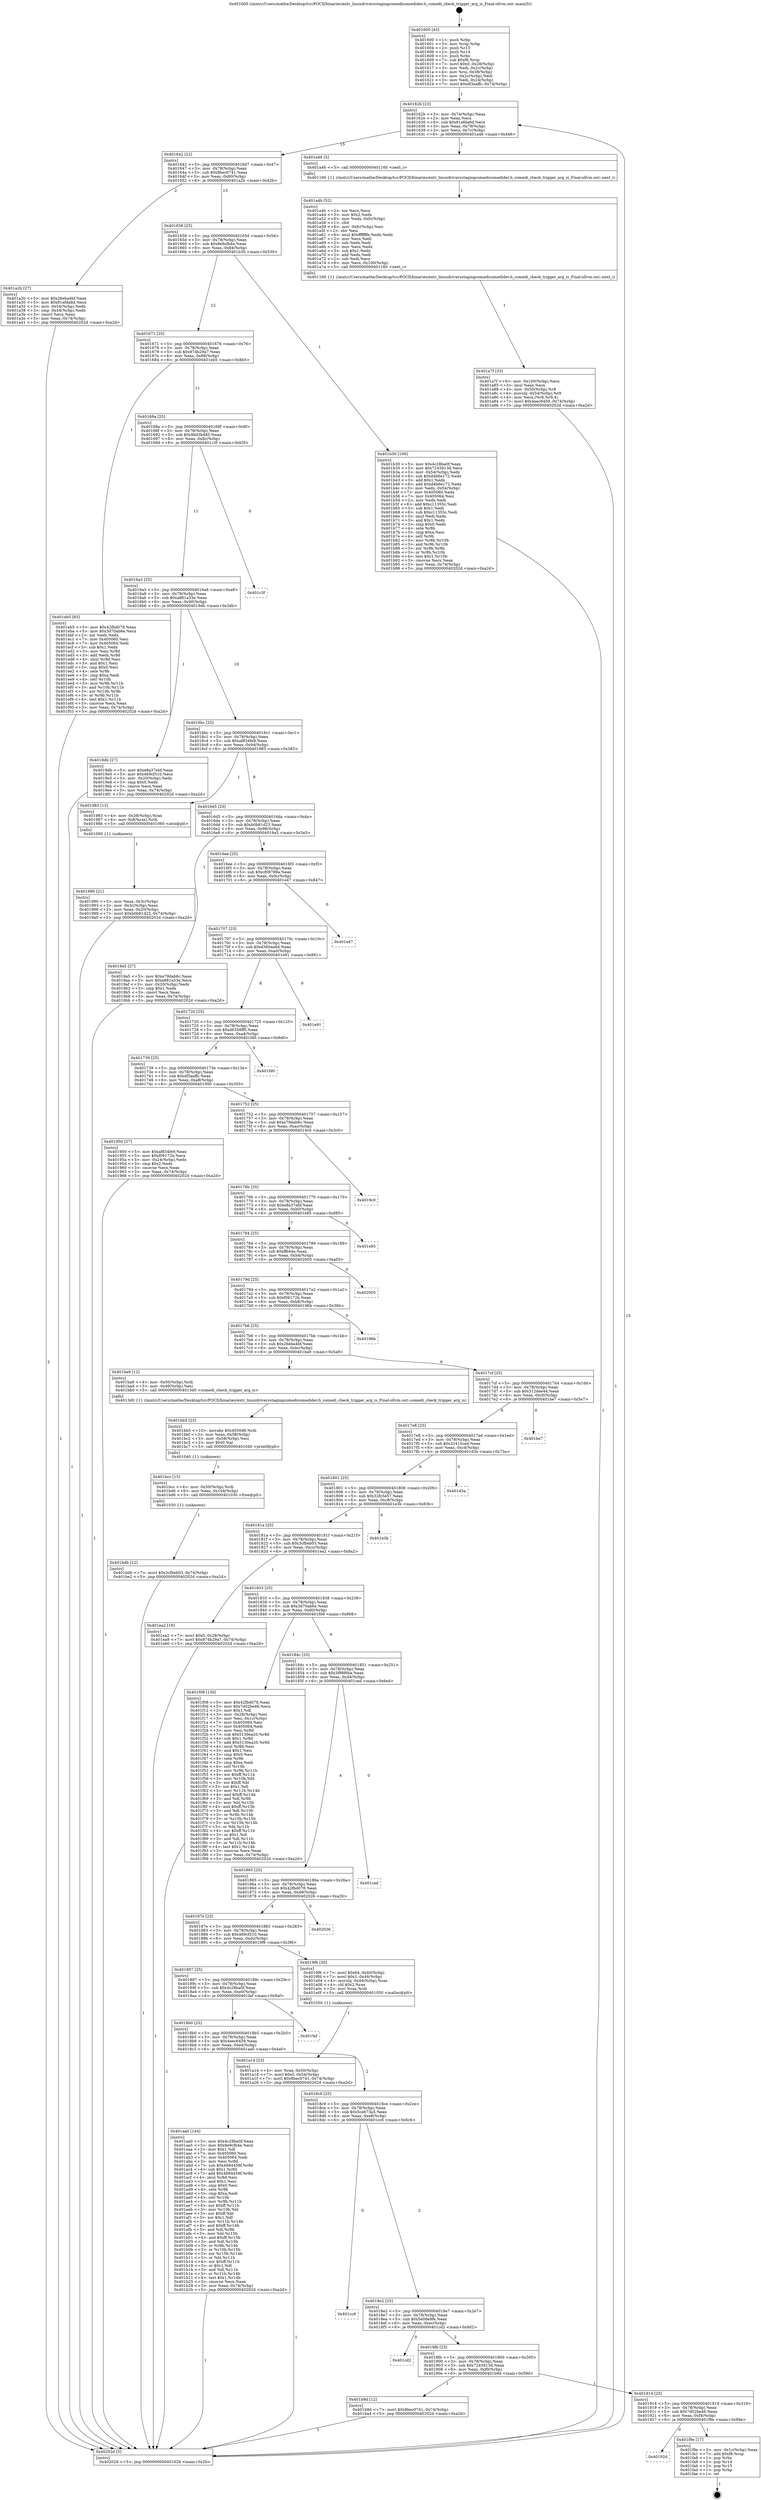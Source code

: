 digraph "0x401600" {
  label = "0x401600 (/mnt/c/Users/mathe/Desktop/tcc/POCII/binaries/extr_linuxdriversstagingcomedicomedidev.h_comedi_check_trigger_arg_is_Final-ollvm.out::main(0))"
  labelloc = "t"
  node[shape=record]

  Entry [label="",width=0.3,height=0.3,shape=circle,fillcolor=black,style=filled]
  "0x40162b" [label="{
     0x40162b [23]\l
     | [instrs]\l
     &nbsp;&nbsp;0x40162b \<+3\>: mov -0x74(%rbp),%eax\l
     &nbsp;&nbsp;0x40162e \<+2\>: mov %eax,%ecx\l
     &nbsp;&nbsp;0x401630 \<+6\>: sub $0x81efda8d,%ecx\l
     &nbsp;&nbsp;0x401636 \<+3\>: mov %eax,-0x78(%rbp)\l
     &nbsp;&nbsp;0x401639 \<+3\>: mov %ecx,-0x7c(%rbp)\l
     &nbsp;&nbsp;0x40163c \<+6\>: je 0000000000401a46 \<main+0x446\>\l
  }"]
  "0x401a46" [label="{
     0x401a46 [5]\l
     | [instrs]\l
     &nbsp;&nbsp;0x401a46 \<+5\>: call 0000000000401160 \<next_i\>\l
     | [calls]\l
     &nbsp;&nbsp;0x401160 \{1\} (/mnt/c/Users/mathe/Desktop/tcc/POCII/binaries/extr_linuxdriversstagingcomedicomedidev.h_comedi_check_trigger_arg_is_Final-ollvm.out::next_i)\l
  }"]
  "0x401642" [label="{
     0x401642 [22]\l
     | [instrs]\l
     &nbsp;&nbsp;0x401642 \<+5\>: jmp 0000000000401647 \<main+0x47\>\l
     &nbsp;&nbsp;0x401647 \<+3\>: mov -0x78(%rbp),%eax\l
     &nbsp;&nbsp;0x40164a \<+5\>: sub $0x8bec0741,%eax\l
     &nbsp;&nbsp;0x40164f \<+3\>: mov %eax,-0x80(%rbp)\l
     &nbsp;&nbsp;0x401652 \<+6\>: je 0000000000401a2b \<main+0x42b\>\l
  }"]
  Exit [label="",width=0.3,height=0.3,shape=circle,fillcolor=black,style=filled,peripheries=2]
  "0x401a2b" [label="{
     0x401a2b [27]\l
     | [instrs]\l
     &nbsp;&nbsp;0x401a2b \<+5\>: mov $0x26eba4bf,%eax\l
     &nbsp;&nbsp;0x401a30 \<+5\>: mov $0x81efda8d,%ecx\l
     &nbsp;&nbsp;0x401a35 \<+3\>: mov -0x54(%rbp),%edx\l
     &nbsp;&nbsp;0x401a38 \<+3\>: cmp -0x44(%rbp),%edx\l
     &nbsp;&nbsp;0x401a3b \<+3\>: cmovl %ecx,%eax\l
     &nbsp;&nbsp;0x401a3e \<+3\>: mov %eax,-0x74(%rbp)\l
     &nbsp;&nbsp;0x401a41 \<+5\>: jmp 000000000040202d \<main+0xa2d\>\l
  }"]
  "0x401658" [label="{
     0x401658 [25]\l
     | [instrs]\l
     &nbsp;&nbsp;0x401658 \<+5\>: jmp 000000000040165d \<main+0x5d\>\l
     &nbsp;&nbsp;0x40165d \<+3\>: mov -0x78(%rbp),%eax\l
     &nbsp;&nbsp;0x401660 \<+5\>: sub $0x8e9cfb4e,%eax\l
     &nbsp;&nbsp;0x401665 \<+6\>: mov %eax,-0x84(%rbp)\l
     &nbsp;&nbsp;0x40166b \<+6\>: je 0000000000401b30 \<main+0x530\>\l
  }"]
  "0x40192d" [label="{
     0x40192d\l
  }", style=dashed]
  "0x401b30" [label="{
     0x401b30 [109]\l
     | [instrs]\l
     &nbsp;&nbsp;0x401b30 \<+5\>: mov $0x4c28ba0f,%eax\l
     &nbsp;&nbsp;0x401b35 \<+5\>: mov $0x7245813d,%ecx\l
     &nbsp;&nbsp;0x401b3a \<+3\>: mov -0x54(%rbp),%edx\l
     &nbsp;&nbsp;0x401b3d \<+6\>: sub $0xd4b6e172,%edx\l
     &nbsp;&nbsp;0x401b43 \<+3\>: add $0x1,%edx\l
     &nbsp;&nbsp;0x401b46 \<+6\>: add $0xd4b6e172,%edx\l
     &nbsp;&nbsp;0x401b4c \<+3\>: mov %edx,-0x54(%rbp)\l
     &nbsp;&nbsp;0x401b4f \<+7\>: mov 0x405060,%edx\l
     &nbsp;&nbsp;0x401b56 \<+7\>: mov 0x405064,%esi\l
     &nbsp;&nbsp;0x401b5d \<+2\>: mov %edx,%edi\l
     &nbsp;&nbsp;0x401b5f \<+6\>: add $0xc11355c,%edi\l
     &nbsp;&nbsp;0x401b65 \<+3\>: sub $0x1,%edi\l
     &nbsp;&nbsp;0x401b68 \<+6\>: sub $0xc11355c,%edi\l
     &nbsp;&nbsp;0x401b6e \<+3\>: imul %edi,%edx\l
     &nbsp;&nbsp;0x401b71 \<+3\>: and $0x1,%edx\l
     &nbsp;&nbsp;0x401b74 \<+3\>: cmp $0x0,%edx\l
     &nbsp;&nbsp;0x401b77 \<+4\>: sete %r8b\l
     &nbsp;&nbsp;0x401b7b \<+3\>: cmp $0xa,%esi\l
     &nbsp;&nbsp;0x401b7e \<+4\>: setl %r9b\l
     &nbsp;&nbsp;0x401b82 \<+3\>: mov %r8b,%r10b\l
     &nbsp;&nbsp;0x401b85 \<+3\>: and %r9b,%r10b\l
     &nbsp;&nbsp;0x401b88 \<+3\>: xor %r9b,%r8b\l
     &nbsp;&nbsp;0x401b8b \<+3\>: or %r8b,%r10b\l
     &nbsp;&nbsp;0x401b8e \<+4\>: test $0x1,%r10b\l
     &nbsp;&nbsp;0x401b92 \<+3\>: cmovne %ecx,%eax\l
     &nbsp;&nbsp;0x401b95 \<+3\>: mov %eax,-0x74(%rbp)\l
     &nbsp;&nbsp;0x401b98 \<+5\>: jmp 000000000040202d \<main+0xa2d\>\l
  }"]
  "0x401671" [label="{
     0x401671 [25]\l
     | [instrs]\l
     &nbsp;&nbsp;0x401671 \<+5\>: jmp 0000000000401676 \<main+0x76\>\l
     &nbsp;&nbsp;0x401676 \<+3\>: mov -0x78(%rbp),%eax\l
     &nbsp;&nbsp;0x401679 \<+5\>: sub $0x974b29a7,%eax\l
     &nbsp;&nbsp;0x40167e \<+6\>: mov %eax,-0x88(%rbp)\l
     &nbsp;&nbsp;0x401684 \<+6\>: je 0000000000401eb5 \<main+0x8b5\>\l
  }"]
  "0x401f9e" [label="{
     0x401f9e [17]\l
     | [instrs]\l
     &nbsp;&nbsp;0x401f9e \<+3\>: mov -0x1c(%rbp),%eax\l
     &nbsp;&nbsp;0x401fa1 \<+7\>: add $0xf8,%rsp\l
     &nbsp;&nbsp;0x401fa8 \<+1\>: pop %rbx\l
     &nbsp;&nbsp;0x401fa9 \<+2\>: pop %r14\l
     &nbsp;&nbsp;0x401fab \<+2\>: pop %r15\l
     &nbsp;&nbsp;0x401fad \<+1\>: pop %rbp\l
     &nbsp;&nbsp;0x401fae \<+1\>: ret\l
  }"]
  "0x401eb5" [label="{
     0x401eb5 [83]\l
     | [instrs]\l
     &nbsp;&nbsp;0x401eb5 \<+5\>: mov $0x42fbd078,%eax\l
     &nbsp;&nbsp;0x401eba \<+5\>: mov $0x3d70ab6e,%ecx\l
     &nbsp;&nbsp;0x401ebf \<+2\>: xor %edx,%edx\l
     &nbsp;&nbsp;0x401ec1 \<+7\>: mov 0x405060,%esi\l
     &nbsp;&nbsp;0x401ec8 \<+7\>: mov 0x405064,%edi\l
     &nbsp;&nbsp;0x401ecf \<+3\>: sub $0x1,%edx\l
     &nbsp;&nbsp;0x401ed2 \<+3\>: mov %esi,%r8d\l
     &nbsp;&nbsp;0x401ed5 \<+3\>: add %edx,%r8d\l
     &nbsp;&nbsp;0x401ed8 \<+4\>: imul %r8d,%esi\l
     &nbsp;&nbsp;0x401edc \<+3\>: and $0x1,%esi\l
     &nbsp;&nbsp;0x401edf \<+3\>: cmp $0x0,%esi\l
     &nbsp;&nbsp;0x401ee2 \<+4\>: sete %r9b\l
     &nbsp;&nbsp;0x401ee6 \<+3\>: cmp $0xa,%edi\l
     &nbsp;&nbsp;0x401ee9 \<+4\>: setl %r10b\l
     &nbsp;&nbsp;0x401eed \<+3\>: mov %r9b,%r11b\l
     &nbsp;&nbsp;0x401ef0 \<+3\>: and %r10b,%r11b\l
     &nbsp;&nbsp;0x401ef3 \<+3\>: xor %r10b,%r9b\l
     &nbsp;&nbsp;0x401ef6 \<+3\>: or %r9b,%r11b\l
     &nbsp;&nbsp;0x401ef9 \<+4\>: test $0x1,%r11b\l
     &nbsp;&nbsp;0x401efd \<+3\>: cmovne %ecx,%eax\l
     &nbsp;&nbsp;0x401f00 \<+3\>: mov %eax,-0x74(%rbp)\l
     &nbsp;&nbsp;0x401f03 \<+5\>: jmp 000000000040202d \<main+0xa2d\>\l
  }"]
  "0x40168a" [label="{
     0x40168a [25]\l
     | [instrs]\l
     &nbsp;&nbsp;0x40168a \<+5\>: jmp 000000000040168f \<main+0x8f\>\l
     &nbsp;&nbsp;0x40168f \<+3\>: mov -0x78(%rbp),%eax\l
     &nbsp;&nbsp;0x401692 \<+5\>: sub $0x9bd3b485,%eax\l
     &nbsp;&nbsp;0x401697 \<+6\>: mov %eax,-0x8c(%rbp)\l
     &nbsp;&nbsp;0x40169d \<+6\>: je 0000000000401c3f \<main+0x63f\>\l
  }"]
  "0x401bdb" [label="{
     0x401bdb [12]\l
     | [instrs]\l
     &nbsp;&nbsp;0x401bdb \<+7\>: movl $0x3cfbeb03,-0x74(%rbp)\l
     &nbsp;&nbsp;0x401be2 \<+5\>: jmp 000000000040202d \<main+0xa2d\>\l
  }"]
  "0x401c3f" [label="{
     0x401c3f\l
  }", style=dashed]
  "0x4016a3" [label="{
     0x4016a3 [25]\l
     | [instrs]\l
     &nbsp;&nbsp;0x4016a3 \<+5\>: jmp 00000000004016a8 \<main+0xa8\>\l
     &nbsp;&nbsp;0x4016a8 \<+3\>: mov -0x78(%rbp),%eax\l
     &nbsp;&nbsp;0x4016ab \<+5\>: sub $0xa881a33e,%eax\l
     &nbsp;&nbsp;0x4016b0 \<+6\>: mov %eax,-0x90(%rbp)\l
     &nbsp;&nbsp;0x4016b6 \<+6\>: je 00000000004019db \<main+0x3db\>\l
  }"]
  "0x401bcc" [label="{
     0x401bcc [15]\l
     | [instrs]\l
     &nbsp;&nbsp;0x401bcc \<+4\>: mov -0x50(%rbp),%rdi\l
     &nbsp;&nbsp;0x401bd0 \<+6\>: mov %eax,-0x104(%rbp)\l
     &nbsp;&nbsp;0x401bd6 \<+5\>: call 0000000000401030 \<free@plt\>\l
     | [calls]\l
     &nbsp;&nbsp;0x401030 \{1\} (unknown)\l
  }"]
  "0x4019db" [label="{
     0x4019db [27]\l
     | [instrs]\l
     &nbsp;&nbsp;0x4019db \<+5\>: mov $0xe8a37ebf,%eax\l
     &nbsp;&nbsp;0x4019e0 \<+5\>: mov $0x469cf310,%ecx\l
     &nbsp;&nbsp;0x4019e5 \<+3\>: mov -0x20(%rbp),%edx\l
     &nbsp;&nbsp;0x4019e8 \<+3\>: cmp $0x0,%edx\l
     &nbsp;&nbsp;0x4019eb \<+3\>: cmove %ecx,%eax\l
     &nbsp;&nbsp;0x4019ee \<+3\>: mov %eax,-0x74(%rbp)\l
     &nbsp;&nbsp;0x4019f1 \<+5\>: jmp 000000000040202d \<main+0xa2d\>\l
  }"]
  "0x4016bc" [label="{
     0x4016bc [25]\l
     | [instrs]\l
     &nbsp;&nbsp;0x4016bc \<+5\>: jmp 00000000004016c1 \<main+0xc1\>\l
     &nbsp;&nbsp;0x4016c1 \<+3\>: mov -0x78(%rbp),%eax\l
     &nbsp;&nbsp;0x4016c4 \<+5\>: sub $0xaf834fe9,%eax\l
     &nbsp;&nbsp;0x4016c9 \<+6\>: mov %eax,-0x94(%rbp)\l
     &nbsp;&nbsp;0x4016cf \<+6\>: je 0000000000401983 \<main+0x383\>\l
  }"]
  "0x401bb5" [label="{
     0x401bb5 [23]\l
     | [instrs]\l
     &nbsp;&nbsp;0x401bb5 \<+10\>: movabs $0x4030d6,%rdi\l
     &nbsp;&nbsp;0x401bbf \<+3\>: mov %eax,-0x58(%rbp)\l
     &nbsp;&nbsp;0x401bc2 \<+3\>: mov -0x58(%rbp),%esi\l
     &nbsp;&nbsp;0x401bc5 \<+2\>: mov $0x0,%al\l
     &nbsp;&nbsp;0x401bc7 \<+5\>: call 0000000000401040 \<printf@plt\>\l
     | [calls]\l
     &nbsp;&nbsp;0x401040 \{1\} (unknown)\l
  }"]
  "0x401983" [label="{
     0x401983 [13]\l
     | [instrs]\l
     &nbsp;&nbsp;0x401983 \<+4\>: mov -0x38(%rbp),%rax\l
     &nbsp;&nbsp;0x401987 \<+4\>: mov 0x8(%rax),%rdi\l
     &nbsp;&nbsp;0x40198b \<+5\>: call 0000000000401060 \<atoi@plt\>\l
     | [calls]\l
     &nbsp;&nbsp;0x401060 \{1\} (unknown)\l
  }"]
  "0x4016d5" [label="{
     0x4016d5 [25]\l
     | [instrs]\l
     &nbsp;&nbsp;0x4016d5 \<+5\>: jmp 00000000004016da \<main+0xda\>\l
     &nbsp;&nbsp;0x4016da \<+3\>: mov -0x78(%rbp),%eax\l
     &nbsp;&nbsp;0x4016dd \<+5\>: sub $0xb0b81d23,%eax\l
     &nbsp;&nbsp;0x4016e2 \<+6\>: mov %eax,-0x98(%rbp)\l
     &nbsp;&nbsp;0x4016e8 \<+6\>: je 00000000004019a5 \<main+0x3a5\>\l
  }"]
  "0x401914" [label="{
     0x401914 [25]\l
     | [instrs]\l
     &nbsp;&nbsp;0x401914 \<+5\>: jmp 0000000000401919 \<main+0x319\>\l
     &nbsp;&nbsp;0x401919 \<+3\>: mov -0x78(%rbp),%eax\l
     &nbsp;&nbsp;0x40191c \<+5\>: sub $0x7d02be46,%eax\l
     &nbsp;&nbsp;0x401921 \<+6\>: mov %eax,-0xf4(%rbp)\l
     &nbsp;&nbsp;0x401927 \<+6\>: je 0000000000401f9e \<main+0x99e\>\l
  }"]
  "0x4019a5" [label="{
     0x4019a5 [27]\l
     | [instrs]\l
     &nbsp;&nbsp;0x4019a5 \<+5\>: mov $0xe79dab6c,%eax\l
     &nbsp;&nbsp;0x4019aa \<+5\>: mov $0xa881a33e,%ecx\l
     &nbsp;&nbsp;0x4019af \<+3\>: mov -0x20(%rbp),%edx\l
     &nbsp;&nbsp;0x4019b2 \<+3\>: cmp $0x1,%edx\l
     &nbsp;&nbsp;0x4019b5 \<+3\>: cmovl %ecx,%eax\l
     &nbsp;&nbsp;0x4019b8 \<+3\>: mov %eax,-0x74(%rbp)\l
     &nbsp;&nbsp;0x4019bb \<+5\>: jmp 000000000040202d \<main+0xa2d\>\l
  }"]
  "0x4016ee" [label="{
     0x4016ee [25]\l
     | [instrs]\l
     &nbsp;&nbsp;0x4016ee \<+5\>: jmp 00000000004016f3 \<main+0xf3\>\l
     &nbsp;&nbsp;0x4016f3 \<+3\>: mov -0x78(%rbp),%eax\l
     &nbsp;&nbsp;0x4016f6 \<+5\>: sub $0xcf08789a,%eax\l
     &nbsp;&nbsp;0x4016fb \<+6\>: mov %eax,-0x9c(%rbp)\l
     &nbsp;&nbsp;0x401701 \<+6\>: je 0000000000401e47 \<main+0x847\>\l
  }"]
  "0x401b9d" [label="{
     0x401b9d [12]\l
     | [instrs]\l
     &nbsp;&nbsp;0x401b9d \<+7\>: movl $0x8bec0741,-0x74(%rbp)\l
     &nbsp;&nbsp;0x401ba4 \<+5\>: jmp 000000000040202d \<main+0xa2d\>\l
  }"]
  "0x401e47" [label="{
     0x401e47\l
  }", style=dashed]
  "0x401707" [label="{
     0x401707 [25]\l
     | [instrs]\l
     &nbsp;&nbsp;0x401707 \<+5\>: jmp 000000000040170c \<main+0x10c\>\l
     &nbsp;&nbsp;0x40170c \<+3\>: mov -0x78(%rbp),%eax\l
     &nbsp;&nbsp;0x40170f \<+5\>: sub $0xd360aa6d,%eax\l
     &nbsp;&nbsp;0x401714 \<+6\>: mov %eax,-0xa0(%rbp)\l
     &nbsp;&nbsp;0x40171a \<+6\>: je 0000000000401e91 \<main+0x891\>\l
  }"]
  "0x4018fb" [label="{
     0x4018fb [25]\l
     | [instrs]\l
     &nbsp;&nbsp;0x4018fb \<+5\>: jmp 0000000000401900 \<main+0x300\>\l
     &nbsp;&nbsp;0x401900 \<+3\>: mov -0x78(%rbp),%eax\l
     &nbsp;&nbsp;0x401903 \<+5\>: sub $0x7245813d,%eax\l
     &nbsp;&nbsp;0x401908 \<+6\>: mov %eax,-0xf0(%rbp)\l
     &nbsp;&nbsp;0x40190e \<+6\>: je 0000000000401b9d \<main+0x59d\>\l
  }"]
  "0x401e91" [label="{
     0x401e91\l
  }", style=dashed]
  "0x401720" [label="{
     0x401720 [25]\l
     | [instrs]\l
     &nbsp;&nbsp;0x401720 \<+5\>: jmp 0000000000401725 \<main+0x125\>\l
     &nbsp;&nbsp;0x401725 \<+3\>: mov -0x78(%rbp),%eax\l
     &nbsp;&nbsp;0x401728 \<+5\>: sub $0xd6358ff0,%eax\l
     &nbsp;&nbsp;0x40172d \<+6\>: mov %eax,-0xa4(%rbp)\l
     &nbsp;&nbsp;0x401733 \<+6\>: je 0000000000401fd0 \<main+0x9d0\>\l
  }"]
  "0x401cd2" [label="{
     0x401cd2\l
  }", style=dashed]
  "0x401fd0" [label="{
     0x401fd0\l
  }", style=dashed]
  "0x401739" [label="{
     0x401739 [25]\l
     | [instrs]\l
     &nbsp;&nbsp;0x401739 \<+5\>: jmp 000000000040173e \<main+0x13e\>\l
     &nbsp;&nbsp;0x40173e \<+3\>: mov -0x78(%rbp),%eax\l
     &nbsp;&nbsp;0x401741 \<+5\>: sub $0xdf3aaffc,%eax\l
     &nbsp;&nbsp;0x401746 \<+6\>: mov %eax,-0xa8(%rbp)\l
     &nbsp;&nbsp;0x40174c \<+6\>: je 0000000000401950 \<main+0x350\>\l
  }"]
  "0x4018e2" [label="{
     0x4018e2 [25]\l
     | [instrs]\l
     &nbsp;&nbsp;0x4018e2 \<+5\>: jmp 00000000004018e7 \<main+0x2e7\>\l
     &nbsp;&nbsp;0x4018e7 \<+3\>: mov -0x78(%rbp),%eax\l
     &nbsp;&nbsp;0x4018ea \<+5\>: sub $0x5e0de9fe,%eax\l
     &nbsp;&nbsp;0x4018ef \<+6\>: mov %eax,-0xec(%rbp)\l
     &nbsp;&nbsp;0x4018f5 \<+6\>: je 0000000000401cd2 \<main+0x6d2\>\l
  }"]
  "0x401950" [label="{
     0x401950 [27]\l
     | [instrs]\l
     &nbsp;&nbsp;0x401950 \<+5\>: mov $0xaf834fe9,%eax\l
     &nbsp;&nbsp;0x401955 \<+5\>: mov $0xf09172b,%ecx\l
     &nbsp;&nbsp;0x40195a \<+3\>: mov -0x24(%rbp),%edx\l
     &nbsp;&nbsp;0x40195d \<+3\>: cmp $0x2,%edx\l
     &nbsp;&nbsp;0x401960 \<+3\>: cmovne %ecx,%eax\l
     &nbsp;&nbsp;0x401963 \<+3\>: mov %eax,-0x74(%rbp)\l
     &nbsp;&nbsp;0x401966 \<+5\>: jmp 000000000040202d \<main+0xa2d\>\l
  }"]
  "0x401752" [label="{
     0x401752 [25]\l
     | [instrs]\l
     &nbsp;&nbsp;0x401752 \<+5\>: jmp 0000000000401757 \<main+0x157\>\l
     &nbsp;&nbsp;0x401757 \<+3\>: mov -0x78(%rbp),%eax\l
     &nbsp;&nbsp;0x40175a \<+5\>: sub $0xe79dab6c,%eax\l
     &nbsp;&nbsp;0x40175f \<+6\>: mov %eax,-0xac(%rbp)\l
     &nbsp;&nbsp;0x401765 \<+6\>: je 00000000004019c0 \<main+0x3c0\>\l
  }"]
  "0x40202d" [label="{
     0x40202d [5]\l
     | [instrs]\l
     &nbsp;&nbsp;0x40202d \<+5\>: jmp 000000000040162b \<main+0x2b\>\l
  }"]
  "0x401600" [label="{
     0x401600 [43]\l
     | [instrs]\l
     &nbsp;&nbsp;0x401600 \<+1\>: push %rbp\l
     &nbsp;&nbsp;0x401601 \<+3\>: mov %rsp,%rbp\l
     &nbsp;&nbsp;0x401604 \<+2\>: push %r15\l
     &nbsp;&nbsp;0x401606 \<+2\>: push %r14\l
     &nbsp;&nbsp;0x401608 \<+1\>: push %rbx\l
     &nbsp;&nbsp;0x401609 \<+7\>: sub $0xf8,%rsp\l
     &nbsp;&nbsp;0x401610 \<+7\>: movl $0x0,-0x28(%rbp)\l
     &nbsp;&nbsp;0x401617 \<+3\>: mov %edi,-0x2c(%rbp)\l
     &nbsp;&nbsp;0x40161a \<+4\>: mov %rsi,-0x38(%rbp)\l
     &nbsp;&nbsp;0x40161e \<+3\>: mov -0x2c(%rbp),%edi\l
     &nbsp;&nbsp;0x401621 \<+3\>: mov %edi,-0x24(%rbp)\l
     &nbsp;&nbsp;0x401624 \<+7\>: movl $0xdf3aaffc,-0x74(%rbp)\l
  }"]
  "0x401990" [label="{
     0x401990 [21]\l
     | [instrs]\l
     &nbsp;&nbsp;0x401990 \<+3\>: mov %eax,-0x3c(%rbp)\l
     &nbsp;&nbsp;0x401993 \<+3\>: mov -0x3c(%rbp),%eax\l
     &nbsp;&nbsp;0x401996 \<+3\>: mov %eax,-0x20(%rbp)\l
     &nbsp;&nbsp;0x401999 \<+7\>: movl $0xb0b81d23,-0x74(%rbp)\l
     &nbsp;&nbsp;0x4019a0 \<+5\>: jmp 000000000040202d \<main+0xa2d\>\l
  }"]
  "0x401cc6" [label="{
     0x401cc6\l
  }", style=dashed]
  "0x4019c0" [label="{
     0x4019c0\l
  }", style=dashed]
  "0x40176b" [label="{
     0x40176b [25]\l
     | [instrs]\l
     &nbsp;&nbsp;0x40176b \<+5\>: jmp 0000000000401770 \<main+0x170\>\l
     &nbsp;&nbsp;0x401770 \<+3\>: mov -0x78(%rbp),%eax\l
     &nbsp;&nbsp;0x401773 \<+5\>: sub $0xe8a37ebf,%eax\l
     &nbsp;&nbsp;0x401778 \<+6\>: mov %eax,-0xb0(%rbp)\l
     &nbsp;&nbsp;0x40177e \<+6\>: je 0000000000401e85 \<main+0x885\>\l
  }"]
  "0x4018c9" [label="{
     0x4018c9 [25]\l
     | [instrs]\l
     &nbsp;&nbsp;0x4018c9 \<+5\>: jmp 00000000004018ce \<main+0x2ce\>\l
     &nbsp;&nbsp;0x4018ce \<+3\>: mov -0x78(%rbp),%eax\l
     &nbsp;&nbsp;0x4018d1 \<+5\>: sub $0x5ce673a5,%eax\l
     &nbsp;&nbsp;0x4018d6 \<+6\>: mov %eax,-0xe8(%rbp)\l
     &nbsp;&nbsp;0x4018dc \<+6\>: je 0000000000401cc6 \<main+0x6c6\>\l
  }"]
  "0x401e85" [label="{
     0x401e85\l
  }", style=dashed]
  "0x401784" [label="{
     0x401784 [25]\l
     | [instrs]\l
     &nbsp;&nbsp;0x401784 \<+5\>: jmp 0000000000401789 \<main+0x189\>\l
     &nbsp;&nbsp;0x401789 \<+3\>: mov -0x78(%rbp),%eax\l
     &nbsp;&nbsp;0x40178c \<+5\>: sub $0xffb44e,%eax\l
     &nbsp;&nbsp;0x401791 \<+6\>: mov %eax,-0xb4(%rbp)\l
     &nbsp;&nbsp;0x401797 \<+6\>: je 0000000000402005 \<main+0xa05\>\l
  }"]
  "0x401aa0" [label="{
     0x401aa0 [144]\l
     | [instrs]\l
     &nbsp;&nbsp;0x401aa0 \<+5\>: mov $0x4c28ba0f,%eax\l
     &nbsp;&nbsp;0x401aa5 \<+5\>: mov $0x8e9cfb4e,%ecx\l
     &nbsp;&nbsp;0x401aaa \<+2\>: mov $0x1,%dl\l
     &nbsp;&nbsp;0x401aac \<+7\>: mov 0x405060,%esi\l
     &nbsp;&nbsp;0x401ab3 \<+7\>: mov 0x405064,%edi\l
     &nbsp;&nbsp;0x401aba \<+3\>: mov %esi,%r8d\l
     &nbsp;&nbsp;0x401abd \<+7\>: sub $0x4684458f,%r8d\l
     &nbsp;&nbsp;0x401ac4 \<+4\>: sub $0x1,%r8d\l
     &nbsp;&nbsp;0x401ac8 \<+7\>: add $0x4684458f,%r8d\l
     &nbsp;&nbsp;0x401acf \<+4\>: imul %r8d,%esi\l
     &nbsp;&nbsp;0x401ad3 \<+3\>: and $0x1,%esi\l
     &nbsp;&nbsp;0x401ad6 \<+3\>: cmp $0x0,%esi\l
     &nbsp;&nbsp;0x401ad9 \<+4\>: sete %r9b\l
     &nbsp;&nbsp;0x401add \<+3\>: cmp $0xa,%edi\l
     &nbsp;&nbsp;0x401ae0 \<+4\>: setl %r10b\l
     &nbsp;&nbsp;0x401ae4 \<+3\>: mov %r9b,%r11b\l
     &nbsp;&nbsp;0x401ae7 \<+4\>: xor $0xff,%r11b\l
     &nbsp;&nbsp;0x401aeb \<+3\>: mov %r10b,%bl\l
     &nbsp;&nbsp;0x401aee \<+3\>: xor $0xff,%bl\l
     &nbsp;&nbsp;0x401af1 \<+3\>: xor $0x1,%dl\l
     &nbsp;&nbsp;0x401af4 \<+3\>: mov %r11b,%r14b\l
     &nbsp;&nbsp;0x401af7 \<+4\>: and $0xff,%r14b\l
     &nbsp;&nbsp;0x401afb \<+3\>: and %dl,%r9b\l
     &nbsp;&nbsp;0x401afe \<+3\>: mov %bl,%r15b\l
     &nbsp;&nbsp;0x401b01 \<+4\>: and $0xff,%r15b\l
     &nbsp;&nbsp;0x401b05 \<+3\>: and %dl,%r10b\l
     &nbsp;&nbsp;0x401b08 \<+3\>: or %r9b,%r14b\l
     &nbsp;&nbsp;0x401b0b \<+3\>: or %r10b,%r15b\l
     &nbsp;&nbsp;0x401b0e \<+3\>: xor %r15b,%r14b\l
     &nbsp;&nbsp;0x401b11 \<+3\>: or %bl,%r11b\l
     &nbsp;&nbsp;0x401b14 \<+4\>: xor $0xff,%r11b\l
     &nbsp;&nbsp;0x401b18 \<+3\>: or $0x1,%dl\l
     &nbsp;&nbsp;0x401b1b \<+3\>: and %dl,%r11b\l
     &nbsp;&nbsp;0x401b1e \<+3\>: or %r11b,%r14b\l
     &nbsp;&nbsp;0x401b21 \<+4\>: test $0x1,%r14b\l
     &nbsp;&nbsp;0x401b25 \<+3\>: cmovne %ecx,%eax\l
     &nbsp;&nbsp;0x401b28 \<+3\>: mov %eax,-0x74(%rbp)\l
     &nbsp;&nbsp;0x401b2b \<+5\>: jmp 000000000040202d \<main+0xa2d\>\l
  }"]
  "0x402005" [label="{
     0x402005\l
  }", style=dashed]
  "0x40179d" [label="{
     0x40179d [25]\l
     | [instrs]\l
     &nbsp;&nbsp;0x40179d \<+5\>: jmp 00000000004017a2 \<main+0x1a2\>\l
     &nbsp;&nbsp;0x4017a2 \<+3\>: mov -0x78(%rbp),%eax\l
     &nbsp;&nbsp;0x4017a5 \<+5\>: sub $0xf09172b,%eax\l
     &nbsp;&nbsp;0x4017aa \<+6\>: mov %eax,-0xb8(%rbp)\l
     &nbsp;&nbsp;0x4017b0 \<+6\>: je 000000000040196b \<main+0x36b\>\l
  }"]
  "0x4018b0" [label="{
     0x4018b0 [25]\l
     | [instrs]\l
     &nbsp;&nbsp;0x4018b0 \<+5\>: jmp 00000000004018b5 \<main+0x2b5\>\l
     &nbsp;&nbsp;0x4018b5 \<+3\>: mov -0x78(%rbp),%eax\l
     &nbsp;&nbsp;0x4018b8 \<+5\>: sub $0x4eec6459,%eax\l
     &nbsp;&nbsp;0x4018bd \<+6\>: mov %eax,-0xe4(%rbp)\l
     &nbsp;&nbsp;0x4018c3 \<+6\>: je 0000000000401aa0 \<main+0x4a0\>\l
  }"]
  "0x40196b" [label="{
     0x40196b\l
  }", style=dashed]
  "0x4017b6" [label="{
     0x4017b6 [25]\l
     | [instrs]\l
     &nbsp;&nbsp;0x4017b6 \<+5\>: jmp 00000000004017bb \<main+0x1bb\>\l
     &nbsp;&nbsp;0x4017bb \<+3\>: mov -0x78(%rbp),%eax\l
     &nbsp;&nbsp;0x4017be \<+5\>: sub $0x26eba4bf,%eax\l
     &nbsp;&nbsp;0x4017c3 \<+6\>: mov %eax,-0xbc(%rbp)\l
     &nbsp;&nbsp;0x4017c9 \<+6\>: je 0000000000401ba9 \<main+0x5a9\>\l
  }"]
  "0x401faf" [label="{
     0x401faf\l
  }", style=dashed]
  "0x401ba9" [label="{
     0x401ba9 [12]\l
     | [instrs]\l
     &nbsp;&nbsp;0x401ba9 \<+4\>: mov -0x50(%rbp),%rdi\l
     &nbsp;&nbsp;0x401bad \<+3\>: mov -0x40(%rbp),%esi\l
     &nbsp;&nbsp;0x401bb0 \<+5\>: call 00000000004013d0 \<comedi_check_trigger_arg_is\>\l
     | [calls]\l
     &nbsp;&nbsp;0x4013d0 \{1\} (/mnt/c/Users/mathe/Desktop/tcc/POCII/binaries/extr_linuxdriversstagingcomedicomedidev.h_comedi_check_trigger_arg_is_Final-ollvm.out::comedi_check_trigger_arg_is)\l
  }"]
  "0x4017cf" [label="{
     0x4017cf [25]\l
     | [instrs]\l
     &nbsp;&nbsp;0x4017cf \<+5\>: jmp 00000000004017d4 \<main+0x1d4\>\l
     &nbsp;&nbsp;0x4017d4 \<+3\>: mov -0x78(%rbp),%eax\l
     &nbsp;&nbsp;0x4017d7 \<+5\>: sub $0x312dee44,%eax\l
     &nbsp;&nbsp;0x4017dc \<+6\>: mov %eax,-0xc0(%rbp)\l
     &nbsp;&nbsp;0x4017e2 \<+6\>: je 0000000000401be7 \<main+0x5e7\>\l
  }"]
  "0x401a7f" [label="{
     0x401a7f [33]\l
     | [instrs]\l
     &nbsp;&nbsp;0x401a7f \<+6\>: mov -0x100(%rbp),%ecx\l
     &nbsp;&nbsp;0x401a85 \<+3\>: imul %eax,%ecx\l
     &nbsp;&nbsp;0x401a88 \<+4\>: mov -0x50(%rbp),%r8\l
     &nbsp;&nbsp;0x401a8c \<+4\>: movslq -0x54(%rbp),%r9\l
     &nbsp;&nbsp;0x401a90 \<+4\>: mov %ecx,(%r8,%r9,4)\l
     &nbsp;&nbsp;0x401a94 \<+7\>: movl $0x4eec6459,-0x74(%rbp)\l
     &nbsp;&nbsp;0x401a9b \<+5\>: jmp 000000000040202d \<main+0xa2d\>\l
  }"]
  "0x401be7" [label="{
     0x401be7\l
  }", style=dashed]
  "0x4017e8" [label="{
     0x4017e8 [25]\l
     | [instrs]\l
     &nbsp;&nbsp;0x4017e8 \<+5\>: jmp 00000000004017ed \<main+0x1ed\>\l
     &nbsp;&nbsp;0x4017ed \<+3\>: mov -0x78(%rbp),%eax\l
     &nbsp;&nbsp;0x4017f0 \<+5\>: sub $0x32415ced,%eax\l
     &nbsp;&nbsp;0x4017f5 \<+6\>: mov %eax,-0xc4(%rbp)\l
     &nbsp;&nbsp;0x4017fb \<+6\>: je 0000000000401d3a \<main+0x73a\>\l
  }"]
  "0x401a4b" [label="{
     0x401a4b [52]\l
     | [instrs]\l
     &nbsp;&nbsp;0x401a4b \<+2\>: xor %ecx,%ecx\l
     &nbsp;&nbsp;0x401a4d \<+5\>: mov $0x2,%edx\l
     &nbsp;&nbsp;0x401a52 \<+6\>: mov %edx,-0xfc(%rbp)\l
     &nbsp;&nbsp;0x401a58 \<+1\>: cltd\l
     &nbsp;&nbsp;0x401a59 \<+6\>: mov -0xfc(%rbp),%esi\l
     &nbsp;&nbsp;0x401a5f \<+2\>: idiv %esi\l
     &nbsp;&nbsp;0x401a61 \<+6\>: imul $0xfffffffe,%edx,%edx\l
     &nbsp;&nbsp;0x401a67 \<+2\>: mov %ecx,%edi\l
     &nbsp;&nbsp;0x401a69 \<+2\>: sub %edx,%edi\l
     &nbsp;&nbsp;0x401a6b \<+2\>: mov %ecx,%edx\l
     &nbsp;&nbsp;0x401a6d \<+3\>: sub $0x1,%edx\l
     &nbsp;&nbsp;0x401a70 \<+2\>: add %edx,%edi\l
     &nbsp;&nbsp;0x401a72 \<+2\>: sub %edi,%ecx\l
     &nbsp;&nbsp;0x401a74 \<+6\>: mov %ecx,-0x100(%rbp)\l
     &nbsp;&nbsp;0x401a7a \<+5\>: call 0000000000401160 \<next_i\>\l
     | [calls]\l
     &nbsp;&nbsp;0x401160 \{1\} (/mnt/c/Users/mathe/Desktop/tcc/POCII/binaries/extr_linuxdriversstagingcomedicomedidev.h_comedi_check_trigger_arg_is_Final-ollvm.out::next_i)\l
  }"]
  "0x401d3a" [label="{
     0x401d3a\l
  }", style=dashed]
  "0x401801" [label="{
     0x401801 [25]\l
     | [instrs]\l
     &nbsp;&nbsp;0x401801 \<+5\>: jmp 0000000000401806 \<main+0x206\>\l
     &nbsp;&nbsp;0x401806 \<+3\>: mov -0x78(%rbp),%eax\l
     &nbsp;&nbsp;0x401809 \<+5\>: sub $0x32fc5e57,%eax\l
     &nbsp;&nbsp;0x40180e \<+6\>: mov %eax,-0xc8(%rbp)\l
     &nbsp;&nbsp;0x401814 \<+6\>: je 0000000000401e3b \<main+0x83b\>\l
  }"]
  "0x401a14" [label="{
     0x401a14 [23]\l
     | [instrs]\l
     &nbsp;&nbsp;0x401a14 \<+4\>: mov %rax,-0x50(%rbp)\l
     &nbsp;&nbsp;0x401a18 \<+7\>: movl $0x0,-0x54(%rbp)\l
     &nbsp;&nbsp;0x401a1f \<+7\>: movl $0x8bec0741,-0x74(%rbp)\l
     &nbsp;&nbsp;0x401a26 \<+5\>: jmp 000000000040202d \<main+0xa2d\>\l
  }"]
  "0x401e3b" [label="{
     0x401e3b\l
  }", style=dashed]
  "0x40181a" [label="{
     0x40181a [25]\l
     | [instrs]\l
     &nbsp;&nbsp;0x40181a \<+5\>: jmp 000000000040181f \<main+0x21f\>\l
     &nbsp;&nbsp;0x40181f \<+3\>: mov -0x78(%rbp),%eax\l
     &nbsp;&nbsp;0x401822 \<+5\>: sub $0x3cfbeb03,%eax\l
     &nbsp;&nbsp;0x401827 \<+6\>: mov %eax,-0xcc(%rbp)\l
     &nbsp;&nbsp;0x40182d \<+6\>: je 0000000000401ea2 \<main+0x8a2\>\l
  }"]
  "0x401897" [label="{
     0x401897 [25]\l
     | [instrs]\l
     &nbsp;&nbsp;0x401897 \<+5\>: jmp 000000000040189c \<main+0x29c\>\l
     &nbsp;&nbsp;0x40189c \<+3\>: mov -0x78(%rbp),%eax\l
     &nbsp;&nbsp;0x40189f \<+5\>: sub $0x4c28ba0f,%eax\l
     &nbsp;&nbsp;0x4018a4 \<+6\>: mov %eax,-0xe0(%rbp)\l
     &nbsp;&nbsp;0x4018aa \<+6\>: je 0000000000401faf \<main+0x9af\>\l
  }"]
  "0x401ea2" [label="{
     0x401ea2 [19]\l
     | [instrs]\l
     &nbsp;&nbsp;0x401ea2 \<+7\>: movl $0x0,-0x28(%rbp)\l
     &nbsp;&nbsp;0x401ea9 \<+7\>: movl $0x974b29a7,-0x74(%rbp)\l
     &nbsp;&nbsp;0x401eb0 \<+5\>: jmp 000000000040202d \<main+0xa2d\>\l
  }"]
  "0x401833" [label="{
     0x401833 [25]\l
     | [instrs]\l
     &nbsp;&nbsp;0x401833 \<+5\>: jmp 0000000000401838 \<main+0x238\>\l
     &nbsp;&nbsp;0x401838 \<+3\>: mov -0x78(%rbp),%eax\l
     &nbsp;&nbsp;0x40183b \<+5\>: sub $0x3d70ab6e,%eax\l
     &nbsp;&nbsp;0x401840 \<+6\>: mov %eax,-0xd0(%rbp)\l
     &nbsp;&nbsp;0x401846 \<+6\>: je 0000000000401f08 \<main+0x908\>\l
  }"]
  "0x4019f6" [label="{
     0x4019f6 [30]\l
     | [instrs]\l
     &nbsp;&nbsp;0x4019f6 \<+7\>: movl $0x64,-0x40(%rbp)\l
     &nbsp;&nbsp;0x4019fd \<+7\>: movl $0x1,-0x44(%rbp)\l
     &nbsp;&nbsp;0x401a04 \<+4\>: movslq -0x44(%rbp),%rax\l
     &nbsp;&nbsp;0x401a08 \<+4\>: shl $0x2,%rax\l
     &nbsp;&nbsp;0x401a0c \<+3\>: mov %rax,%rdi\l
     &nbsp;&nbsp;0x401a0f \<+5\>: call 0000000000401050 \<malloc@plt\>\l
     | [calls]\l
     &nbsp;&nbsp;0x401050 \{1\} (unknown)\l
  }"]
  "0x401f08" [label="{
     0x401f08 [150]\l
     | [instrs]\l
     &nbsp;&nbsp;0x401f08 \<+5\>: mov $0x42fbd078,%eax\l
     &nbsp;&nbsp;0x401f0d \<+5\>: mov $0x7d02be46,%ecx\l
     &nbsp;&nbsp;0x401f12 \<+2\>: mov $0x1,%dl\l
     &nbsp;&nbsp;0x401f14 \<+3\>: mov -0x28(%rbp),%esi\l
     &nbsp;&nbsp;0x401f17 \<+3\>: mov %esi,-0x1c(%rbp)\l
     &nbsp;&nbsp;0x401f1a \<+7\>: mov 0x405060,%esi\l
     &nbsp;&nbsp;0x401f21 \<+7\>: mov 0x405064,%edi\l
     &nbsp;&nbsp;0x401f28 \<+3\>: mov %esi,%r8d\l
     &nbsp;&nbsp;0x401f2b \<+7\>: sub $0x5130ea20,%r8d\l
     &nbsp;&nbsp;0x401f32 \<+4\>: sub $0x1,%r8d\l
     &nbsp;&nbsp;0x401f36 \<+7\>: add $0x5130ea20,%r8d\l
     &nbsp;&nbsp;0x401f3d \<+4\>: imul %r8d,%esi\l
     &nbsp;&nbsp;0x401f41 \<+3\>: and $0x1,%esi\l
     &nbsp;&nbsp;0x401f44 \<+3\>: cmp $0x0,%esi\l
     &nbsp;&nbsp;0x401f47 \<+4\>: sete %r9b\l
     &nbsp;&nbsp;0x401f4b \<+3\>: cmp $0xa,%edi\l
     &nbsp;&nbsp;0x401f4e \<+4\>: setl %r10b\l
     &nbsp;&nbsp;0x401f52 \<+3\>: mov %r9b,%r11b\l
     &nbsp;&nbsp;0x401f55 \<+4\>: xor $0xff,%r11b\l
     &nbsp;&nbsp;0x401f59 \<+3\>: mov %r10b,%bl\l
     &nbsp;&nbsp;0x401f5c \<+3\>: xor $0xff,%bl\l
     &nbsp;&nbsp;0x401f5f \<+3\>: xor $0x1,%dl\l
     &nbsp;&nbsp;0x401f62 \<+3\>: mov %r11b,%r14b\l
     &nbsp;&nbsp;0x401f65 \<+4\>: and $0xff,%r14b\l
     &nbsp;&nbsp;0x401f69 \<+3\>: and %dl,%r9b\l
     &nbsp;&nbsp;0x401f6c \<+3\>: mov %bl,%r15b\l
     &nbsp;&nbsp;0x401f6f \<+4\>: and $0xff,%r15b\l
     &nbsp;&nbsp;0x401f73 \<+3\>: and %dl,%r10b\l
     &nbsp;&nbsp;0x401f76 \<+3\>: or %r9b,%r14b\l
     &nbsp;&nbsp;0x401f79 \<+3\>: or %r10b,%r15b\l
     &nbsp;&nbsp;0x401f7c \<+3\>: xor %r15b,%r14b\l
     &nbsp;&nbsp;0x401f7f \<+3\>: or %bl,%r11b\l
     &nbsp;&nbsp;0x401f82 \<+4\>: xor $0xff,%r11b\l
     &nbsp;&nbsp;0x401f86 \<+3\>: or $0x1,%dl\l
     &nbsp;&nbsp;0x401f89 \<+3\>: and %dl,%r11b\l
     &nbsp;&nbsp;0x401f8c \<+3\>: or %r11b,%r14b\l
     &nbsp;&nbsp;0x401f8f \<+4\>: test $0x1,%r14b\l
     &nbsp;&nbsp;0x401f93 \<+3\>: cmovne %ecx,%eax\l
     &nbsp;&nbsp;0x401f96 \<+3\>: mov %eax,-0x74(%rbp)\l
     &nbsp;&nbsp;0x401f99 \<+5\>: jmp 000000000040202d \<main+0xa2d\>\l
  }"]
  "0x40184c" [label="{
     0x40184c [25]\l
     | [instrs]\l
     &nbsp;&nbsp;0x40184c \<+5\>: jmp 0000000000401851 \<main+0x251\>\l
     &nbsp;&nbsp;0x401851 \<+3\>: mov -0x78(%rbp),%eax\l
     &nbsp;&nbsp;0x401854 \<+5\>: sub $0x3f98f6ba,%eax\l
     &nbsp;&nbsp;0x401859 \<+6\>: mov %eax,-0xd4(%rbp)\l
     &nbsp;&nbsp;0x40185f \<+6\>: je 0000000000401ced \<main+0x6ed\>\l
  }"]
  "0x40187e" [label="{
     0x40187e [25]\l
     | [instrs]\l
     &nbsp;&nbsp;0x40187e \<+5\>: jmp 0000000000401883 \<main+0x283\>\l
     &nbsp;&nbsp;0x401883 \<+3\>: mov -0x78(%rbp),%eax\l
     &nbsp;&nbsp;0x401886 \<+5\>: sub $0x469cf310,%eax\l
     &nbsp;&nbsp;0x40188b \<+6\>: mov %eax,-0xdc(%rbp)\l
     &nbsp;&nbsp;0x401891 \<+6\>: je 00000000004019f6 \<main+0x3f6\>\l
  }"]
  "0x401ced" [label="{
     0x401ced\l
  }", style=dashed]
  "0x401865" [label="{
     0x401865 [25]\l
     | [instrs]\l
     &nbsp;&nbsp;0x401865 \<+5\>: jmp 000000000040186a \<main+0x26a\>\l
     &nbsp;&nbsp;0x40186a \<+3\>: mov -0x78(%rbp),%eax\l
     &nbsp;&nbsp;0x40186d \<+5\>: sub $0x42fbd078,%eax\l
     &nbsp;&nbsp;0x401872 \<+6\>: mov %eax,-0xd8(%rbp)\l
     &nbsp;&nbsp;0x401878 \<+6\>: je 0000000000402026 \<main+0xa26\>\l
  }"]
  "0x402026" [label="{
     0x402026\l
  }", style=dashed]
  Entry -> "0x401600" [label=" 1"]
  "0x40162b" -> "0x401a46" [label=" 1"]
  "0x40162b" -> "0x401642" [label=" 15"]
  "0x401f9e" -> Exit [label=" 1"]
  "0x401642" -> "0x401a2b" [label=" 2"]
  "0x401642" -> "0x401658" [label=" 13"]
  "0x401914" -> "0x40192d" [label=" 0"]
  "0x401658" -> "0x401b30" [label=" 1"]
  "0x401658" -> "0x401671" [label=" 12"]
  "0x401914" -> "0x401f9e" [label=" 1"]
  "0x401671" -> "0x401eb5" [label=" 1"]
  "0x401671" -> "0x40168a" [label=" 11"]
  "0x401f08" -> "0x40202d" [label=" 1"]
  "0x40168a" -> "0x401c3f" [label=" 0"]
  "0x40168a" -> "0x4016a3" [label=" 11"]
  "0x401eb5" -> "0x40202d" [label=" 1"]
  "0x4016a3" -> "0x4019db" [label=" 1"]
  "0x4016a3" -> "0x4016bc" [label=" 10"]
  "0x401ea2" -> "0x40202d" [label=" 1"]
  "0x4016bc" -> "0x401983" [label=" 1"]
  "0x4016bc" -> "0x4016d5" [label=" 9"]
  "0x401bdb" -> "0x40202d" [label=" 1"]
  "0x4016d5" -> "0x4019a5" [label=" 1"]
  "0x4016d5" -> "0x4016ee" [label=" 8"]
  "0x401bcc" -> "0x401bdb" [label=" 1"]
  "0x4016ee" -> "0x401e47" [label=" 0"]
  "0x4016ee" -> "0x401707" [label=" 8"]
  "0x401bb5" -> "0x401bcc" [label=" 1"]
  "0x401707" -> "0x401e91" [label=" 0"]
  "0x401707" -> "0x401720" [label=" 8"]
  "0x401b9d" -> "0x40202d" [label=" 1"]
  "0x401720" -> "0x401fd0" [label=" 0"]
  "0x401720" -> "0x401739" [label=" 8"]
  "0x4018fb" -> "0x401914" [label=" 1"]
  "0x401739" -> "0x401950" [label=" 1"]
  "0x401739" -> "0x401752" [label=" 7"]
  "0x401950" -> "0x40202d" [label=" 1"]
  "0x401600" -> "0x40162b" [label=" 1"]
  "0x40202d" -> "0x40162b" [label=" 15"]
  "0x401983" -> "0x401990" [label=" 1"]
  "0x401990" -> "0x40202d" [label=" 1"]
  "0x4019a5" -> "0x40202d" [label=" 1"]
  "0x4019db" -> "0x40202d" [label=" 1"]
  "0x401ba9" -> "0x401bb5" [label=" 1"]
  "0x401752" -> "0x4019c0" [label=" 0"]
  "0x401752" -> "0x40176b" [label=" 7"]
  "0x4018e2" -> "0x4018fb" [label=" 2"]
  "0x40176b" -> "0x401e85" [label=" 0"]
  "0x40176b" -> "0x401784" [label=" 7"]
  "0x4018fb" -> "0x401b9d" [label=" 1"]
  "0x401784" -> "0x402005" [label=" 0"]
  "0x401784" -> "0x40179d" [label=" 7"]
  "0x4018c9" -> "0x4018e2" [label=" 2"]
  "0x40179d" -> "0x40196b" [label=" 0"]
  "0x40179d" -> "0x4017b6" [label=" 7"]
  "0x4018e2" -> "0x401cd2" [label=" 0"]
  "0x4017b6" -> "0x401ba9" [label=" 1"]
  "0x4017b6" -> "0x4017cf" [label=" 6"]
  "0x401b30" -> "0x40202d" [label=" 1"]
  "0x4017cf" -> "0x401be7" [label=" 0"]
  "0x4017cf" -> "0x4017e8" [label=" 6"]
  "0x4018b0" -> "0x4018c9" [label=" 2"]
  "0x4017e8" -> "0x401d3a" [label=" 0"]
  "0x4017e8" -> "0x401801" [label=" 6"]
  "0x4018b0" -> "0x401aa0" [label=" 1"]
  "0x401801" -> "0x401e3b" [label=" 0"]
  "0x401801" -> "0x40181a" [label=" 6"]
  "0x4018c9" -> "0x401cc6" [label=" 0"]
  "0x40181a" -> "0x401ea2" [label=" 1"]
  "0x40181a" -> "0x401833" [label=" 5"]
  "0x401897" -> "0x4018b0" [label=" 3"]
  "0x401833" -> "0x401f08" [label=" 1"]
  "0x401833" -> "0x40184c" [label=" 4"]
  "0x401897" -> "0x401faf" [label=" 0"]
  "0x40184c" -> "0x401ced" [label=" 0"]
  "0x40184c" -> "0x401865" [label=" 4"]
  "0x401a7f" -> "0x40202d" [label=" 1"]
  "0x401865" -> "0x402026" [label=" 0"]
  "0x401865" -> "0x40187e" [label=" 4"]
  "0x401aa0" -> "0x40202d" [label=" 1"]
  "0x40187e" -> "0x4019f6" [label=" 1"]
  "0x40187e" -> "0x401897" [label=" 3"]
  "0x4019f6" -> "0x401a14" [label=" 1"]
  "0x401a14" -> "0x40202d" [label=" 1"]
  "0x401a2b" -> "0x40202d" [label=" 2"]
  "0x401a46" -> "0x401a4b" [label=" 1"]
  "0x401a4b" -> "0x401a7f" [label=" 1"]
}
